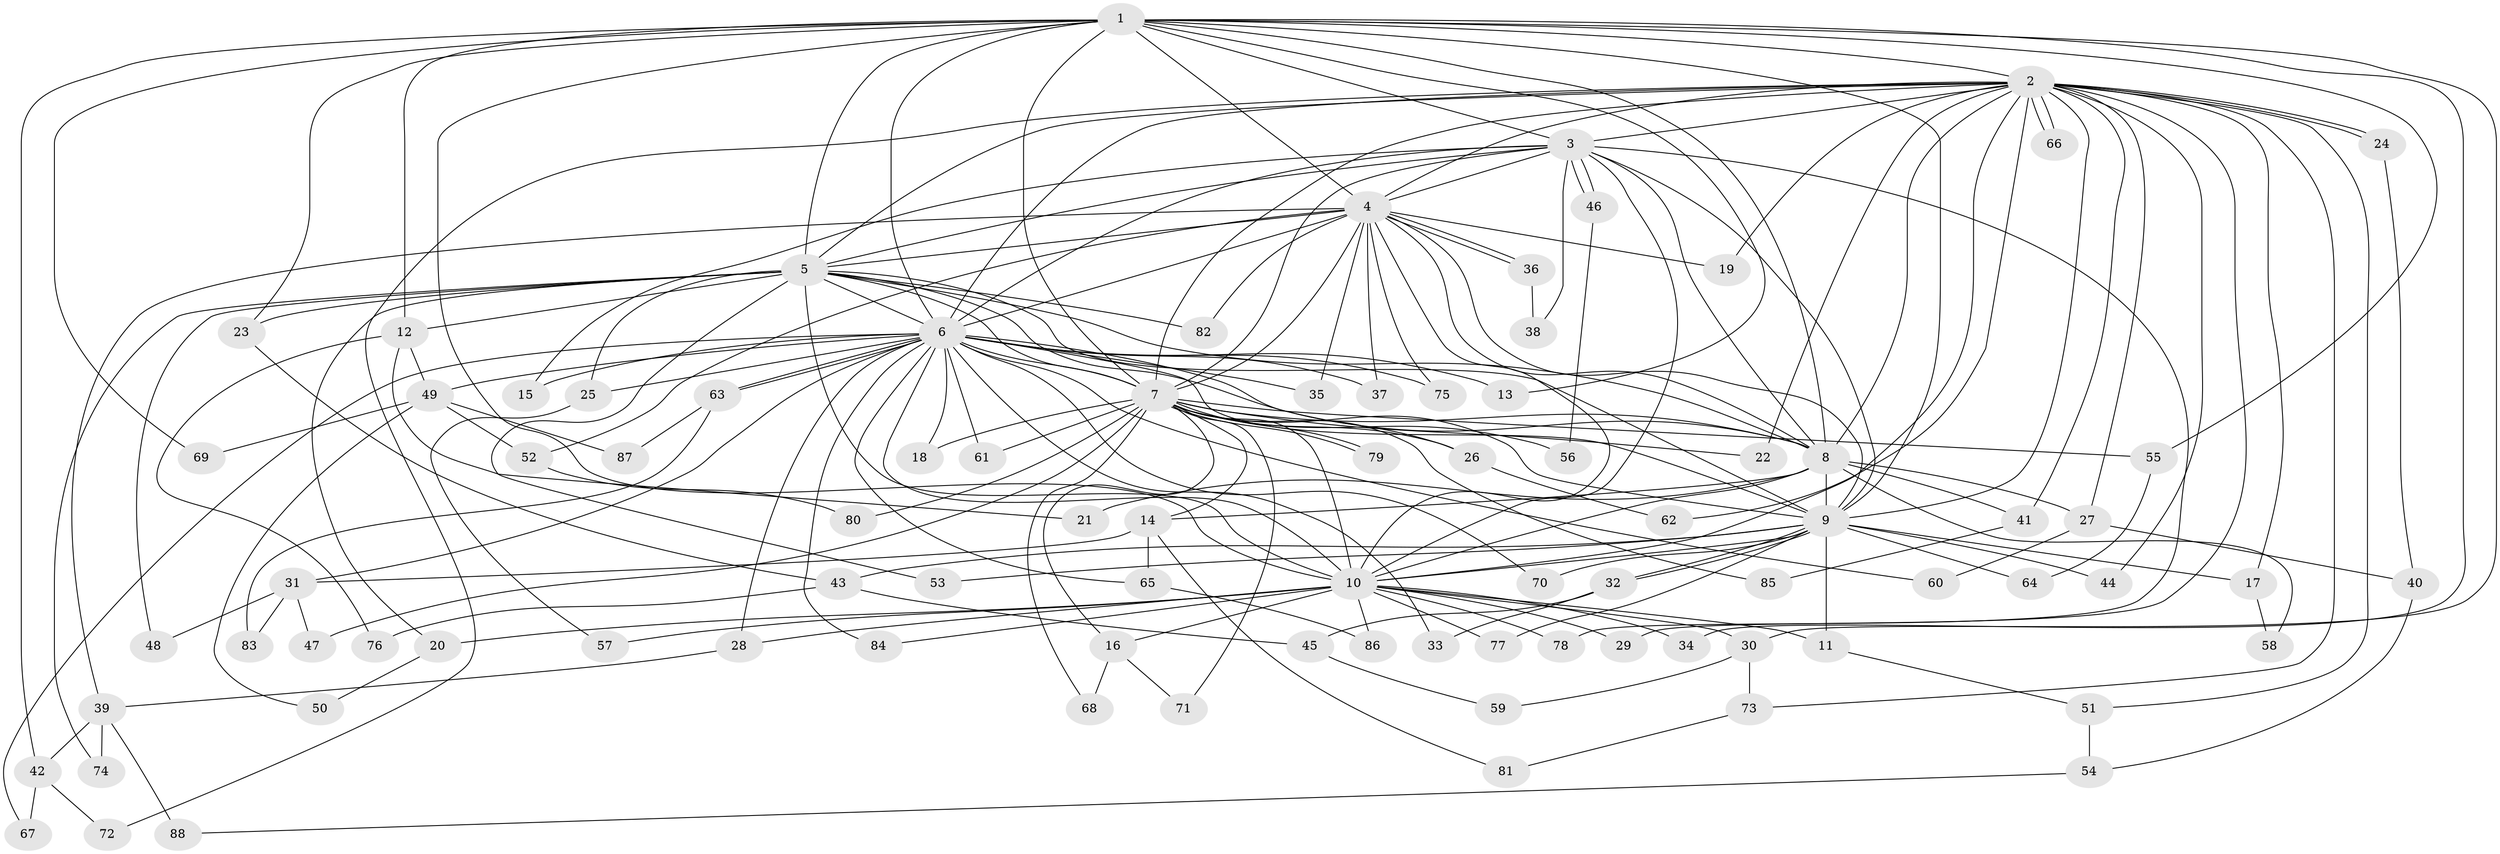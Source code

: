 // Generated by graph-tools (version 1.1) at 2025/11/02/27/25 16:11:07]
// undirected, 88 vertices, 201 edges
graph export_dot {
graph [start="1"]
  node [color=gray90,style=filled];
  1;
  2;
  3;
  4;
  5;
  6;
  7;
  8;
  9;
  10;
  11;
  12;
  13;
  14;
  15;
  16;
  17;
  18;
  19;
  20;
  21;
  22;
  23;
  24;
  25;
  26;
  27;
  28;
  29;
  30;
  31;
  32;
  33;
  34;
  35;
  36;
  37;
  38;
  39;
  40;
  41;
  42;
  43;
  44;
  45;
  46;
  47;
  48;
  49;
  50;
  51;
  52;
  53;
  54;
  55;
  56;
  57;
  58;
  59;
  60;
  61;
  62;
  63;
  64;
  65;
  66;
  67;
  68;
  69;
  70;
  71;
  72;
  73;
  74;
  75;
  76;
  77;
  78;
  79;
  80;
  81;
  82;
  83;
  84;
  85;
  86;
  87;
  88;
  1 -- 2;
  1 -- 3;
  1 -- 4;
  1 -- 5;
  1 -- 6;
  1 -- 7;
  1 -- 8;
  1 -- 9;
  1 -- 10;
  1 -- 12;
  1 -- 13;
  1 -- 23;
  1 -- 30;
  1 -- 34;
  1 -- 42;
  1 -- 55;
  1 -- 69;
  2 -- 3;
  2 -- 4;
  2 -- 5;
  2 -- 6;
  2 -- 7;
  2 -- 8;
  2 -- 9;
  2 -- 10;
  2 -- 17;
  2 -- 19;
  2 -- 22;
  2 -- 24;
  2 -- 24;
  2 -- 27;
  2 -- 29;
  2 -- 41;
  2 -- 44;
  2 -- 51;
  2 -- 62;
  2 -- 66;
  2 -- 66;
  2 -- 72;
  2 -- 73;
  3 -- 4;
  3 -- 5;
  3 -- 6;
  3 -- 7;
  3 -- 8;
  3 -- 9;
  3 -- 10;
  3 -- 15;
  3 -- 38;
  3 -- 46;
  3 -- 46;
  3 -- 78;
  4 -- 5;
  4 -- 6;
  4 -- 7;
  4 -- 8;
  4 -- 9;
  4 -- 10;
  4 -- 19;
  4 -- 35;
  4 -- 36;
  4 -- 36;
  4 -- 37;
  4 -- 39;
  4 -- 52;
  4 -- 75;
  4 -- 82;
  5 -- 6;
  5 -- 7;
  5 -- 8;
  5 -- 9;
  5 -- 10;
  5 -- 12;
  5 -- 20;
  5 -- 23;
  5 -- 25;
  5 -- 26;
  5 -- 48;
  5 -- 53;
  5 -- 74;
  5 -- 82;
  6 -- 7;
  6 -- 8;
  6 -- 9;
  6 -- 10;
  6 -- 13;
  6 -- 15;
  6 -- 18;
  6 -- 25;
  6 -- 28;
  6 -- 31;
  6 -- 33;
  6 -- 35;
  6 -- 37;
  6 -- 49;
  6 -- 60;
  6 -- 61;
  6 -- 63;
  6 -- 63;
  6 -- 65;
  6 -- 67;
  6 -- 70;
  6 -- 75;
  6 -- 84;
  7 -- 8;
  7 -- 9;
  7 -- 10;
  7 -- 14;
  7 -- 16;
  7 -- 18;
  7 -- 22;
  7 -- 26;
  7 -- 47;
  7 -- 55;
  7 -- 56;
  7 -- 61;
  7 -- 68;
  7 -- 71;
  7 -- 79;
  7 -- 79;
  7 -- 80;
  7 -- 85;
  8 -- 9;
  8 -- 10;
  8 -- 14;
  8 -- 21;
  8 -- 27;
  8 -- 41;
  8 -- 58;
  9 -- 10;
  9 -- 11;
  9 -- 17;
  9 -- 32;
  9 -- 32;
  9 -- 43;
  9 -- 44;
  9 -- 53;
  9 -- 64;
  9 -- 70;
  9 -- 77;
  10 -- 11;
  10 -- 16;
  10 -- 20;
  10 -- 28;
  10 -- 29;
  10 -- 30;
  10 -- 34;
  10 -- 57;
  10 -- 77;
  10 -- 78;
  10 -- 84;
  10 -- 86;
  11 -- 51;
  12 -- 21;
  12 -- 49;
  12 -- 76;
  14 -- 31;
  14 -- 65;
  14 -- 81;
  16 -- 68;
  16 -- 71;
  17 -- 58;
  20 -- 50;
  23 -- 43;
  24 -- 40;
  25 -- 57;
  26 -- 62;
  27 -- 40;
  27 -- 60;
  28 -- 39;
  30 -- 59;
  30 -- 73;
  31 -- 47;
  31 -- 48;
  31 -- 83;
  32 -- 33;
  32 -- 45;
  36 -- 38;
  39 -- 42;
  39 -- 74;
  39 -- 88;
  40 -- 54;
  41 -- 85;
  42 -- 67;
  42 -- 72;
  43 -- 45;
  43 -- 76;
  45 -- 59;
  46 -- 56;
  49 -- 50;
  49 -- 52;
  49 -- 69;
  49 -- 87;
  51 -- 54;
  52 -- 80;
  54 -- 88;
  55 -- 64;
  63 -- 83;
  63 -- 87;
  65 -- 86;
  73 -- 81;
}
